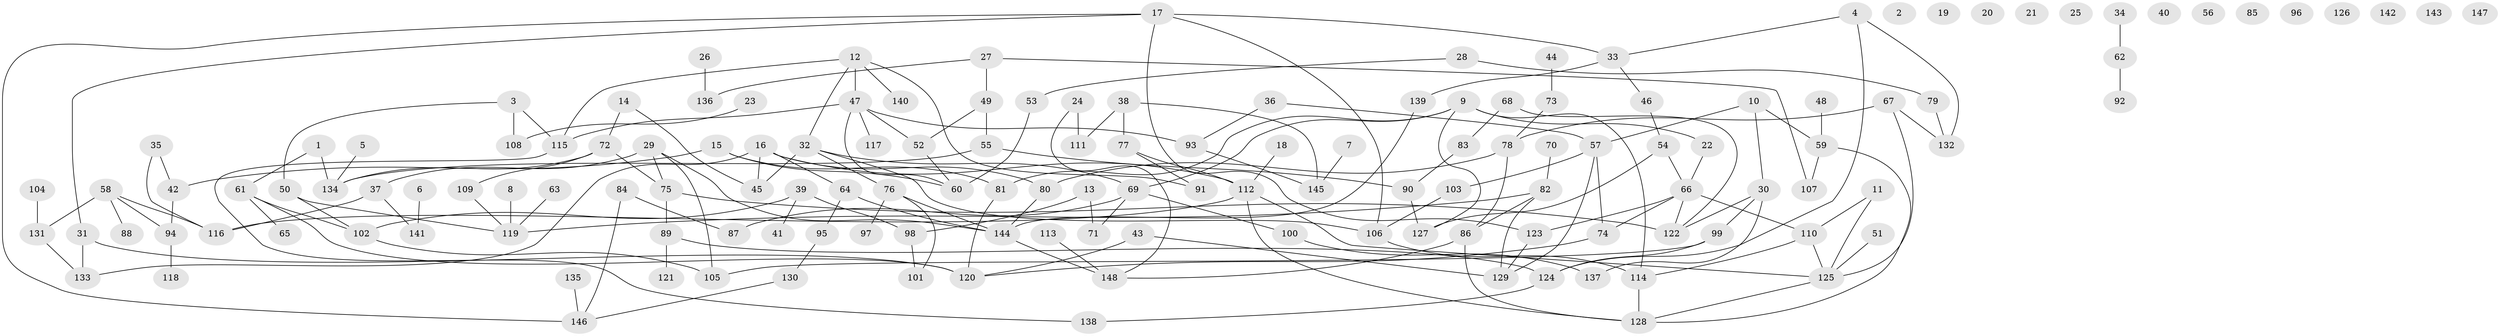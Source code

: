 // coarse degree distribution, {6: 0.03296703296703297, 1: 0.2087912087912088, 9: 0.01098901098901099, 7: 0.01098901098901099, 3: 0.2857142857142857, 11: 0.02197802197802198, 5: 0.07692307692307693, 8: 0.01098901098901099, 4: 0.16483516483516483, 2: 0.17582417582417584}
// Generated by graph-tools (version 1.1) at 2025/48/03/04/25 22:48:18]
// undirected, 148 vertices, 190 edges
graph export_dot {
  node [color=gray90,style=filled];
  1;
  2;
  3;
  4;
  5;
  6;
  7;
  8;
  9;
  10;
  11;
  12;
  13;
  14;
  15;
  16;
  17;
  18;
  19;
  20;
  21;
  22;
  23;
  24;
  25;
  26;
  27;
  28;
  29;
  30;
  31;
  32;
  33;
  34;
  35;
  36;
  37;
  38;
  39;
  40;
  41;
  42;
  43;
  44;
  45;
  46;
  47;
  48;
  49;
  50;
  51;
  52;
  53;
  54;
  55;
  56;
  57;
  58;
  59;
  60;
  61;
  62;
  63;
  64;
  65;
  66;
  67;
  68;
  69;
  70;
  71;
  72;
  73;
  74;
  75;
  76;
  77;
  78;
  79;
  80;
  81;
  82;
  83;
  84;
  85;
  86;
  87;
  88;
  89;
  90;
  91;
  92;
  93;
  94;
  95;
  96;
  97;
  98;
  99;
  100;
  101;
  102;
  103;
  104;
  105;
  106;
  107;
  108;
  109;
  110;
  111;
  112;
  113;
  114;
  115;
  116;
  117;
  118;
  119;
  120;
  121;
  122;
  123;
  124;
  125;
  126;
  127;
  128;
  129;
  130;
  131;
  132;
  133;
  134;
  135;
  136;
  137;
  138;
  139;
  140;
  141;
  142;
  143;
  144;
  145;
  146;
  147;
  148;
  1 -- 61;
  1 -- 134;
  3 -- 50;
  3 -- 108;
  3 -- 115;
  4 -- 33;
  4 -- 124;
  4 -- 132;
  5 -- 134;
  6 -- 141;
  7 -- 145;
  8 -- 119;
  9 -- 22;
  9 -- 69;
  9 -- 81;
  9 -- 114;
  9 -- 127;
  10 -- 30;
  10 -- 57;
  10 -- 59;
  11 -- 110;
  11 -- 125;
  12 -- 32;
  12 -- 47;
  12 -- 91;
  12 -- 115;
  12 -- 140;
  13 -- 71;
  13 -- 98;
  14 -- 45;
  14 -- 72;
  15 -- 42;
  15 -- 60;
  15 -- 81;
  16 -- 45;
  16 -- 64;
  16 -- 80;
  16 -- 112;
  16 -- 133;
  17 -- 31;
  17 -- 33;
  17 -- 106;
  17 -- 123;
  17 -- 146;
  18 -- 112;
  22 -- 66;
  23 -- 108;
  24 -- 111;
  24 -- 148;
  26 -- 136;
  27 -- 49;
  27 -- 107;
  27 -- 136;
  28 -- 53;
  28 -- 79;
  29 -- 37;
  29 -- 75;
  29 -- 105;
  29 -- 144;
  30 -- 99;
  30 -- 122;
  30 -- 137;
  31 -- 120;
  31 -- 133;
  32 -- 45;
  32 -- 69;
  32 -- 76;
  32 -- 106;
  33 -- 46;
  33 -- 139;
  34 -- 62;
  35 -- 42;
  35 -- 116;
  36 -- 57;
  36 -- 93;
  37 -- 116;
  37 -- 141;
  38 -- 77;
  38 -- 111;
  38 -- 145;
  39 -- 41;
  39 -- 98;
  39 -- 102;
  42 -- 94;
  43 -- 120;
  43 -- 129;
  44 -- 73;
  46 -- 54;
  47 -- 52;
  47 -- 60;
  47 -- 93;
  47 -- 115;
  47 -- 117;
  48 -- 59;
  49 -- 52;
  49 -- 55;
  50 -- 102;
  50 -- 119;
  51 -- 125;
  52 -- 60;
  53 -- 60;
  54 -- 66;
  54 -- 127;
  55 -- 90;
  55 -- 134;
  57 -- 74;
  57 -- 103;
  57 -- 129;
  58 -- 88;
  58 -- 94;
  58 -- 116;
  58 -- 131;
  59 -- 107;
  59 -- 128;
  61 -- 65;
  61 -- 102;
  61 -- 120;
  62 -- 92;
  63 -- 119;
  64 -- 95;
  64 -- 144;
  66 -- 74;
  66 -- 110;
  66 -- 122;
  66 -- 123;
  67 -- 78;
  67 -- 125;
  67 -- 132;
  68 -- 83;
  68 -- 122;
  69 -- 71;
  69 -- 87;
  69 -- 100;
  70 -- 82;
  72 -- 75;
  72 -- 109;
  72 -- 134;
  73 -- 78;
  74 -- 120;
  75 -- 89;
  75 -- 122;
  76 -- 97;
  76 -- 101;
  76 -- 144;
  77 -- 91;
  77 -- 112;
  78 -- 80;
  78 -- 86;
  79 -- 132;
  80 -- 144;
  81 -- 120;
  82 -- 86;
  82 -- 119;
  82 -- 129;
  83 -- 90;
  84 -- 87;
  84 -- 146;
  86 -- 128;
  86 -- 148;
  89 -- 121;
  89 -- 124;
  90 -- 127;
  93 -- 145;
  94 -- 118;
  95 -- 130;
  98 -- 101;
  99 -- 105;
  99 -- 124;
  100 -- 137;
  102 -- 105;
  103 -- 106;
  104 -- 131;
  106 -- 114;
  109 -- 119;
  110 -- 114;
  110 -- 125;
  112 -- 116;
  112 -- 125;
  112 -- 128;
  113 -- 148;
  114 -- 128;
  115 -- 138;
  123 -- 129;
  124 -- 138;
  125 -- 128;
  130 -- 146;
  131 -- 133;
  135 -- 146;
  139 -- 144;
  144 -- 148;
}
